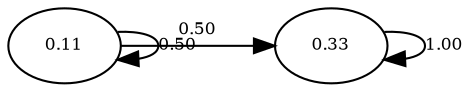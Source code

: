 // RBF
digraph {
	dpi=100
	node [fontsize=8]
	edge [fontsize=8]
	edge [labelfloat=false]
	0.11
	0.33
	0.11 -> 0.11 [label=0.50 constraint=false]
	0.11 -> 0.33 [label=0.50 constraint=false]
	0.33 -> 0.33 [label=1.00 constraint=false]
}
